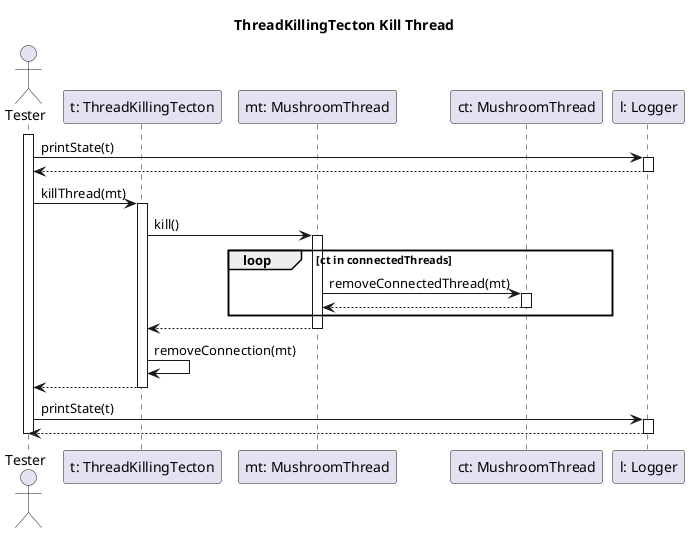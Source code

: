 @startuml threadKillingTectonKillThreadTest

title ThreadKillingTecton Kill Thread

actor "Tester" as tst
participant "t: ThreadKillingTecton" as t
participant "mt: MushroomThread" as mt
participant "ct: MushroomThread" as ct
participant "l: Logger" as l

activate tst

tst -> l: printState(t)
activate l
tst <-- l
deactivate l

tst -> t: killThread(mt)
activate t

t -> mt: kill()
activate mt

loop ct in connectedThreads
    mt -> ct: removeConnectedThread(mt)
    activate ct

    mt <-- ct
    deactivate ct
end

t <-- mt
deactivate mt

t -> t: removeConnection(mt)

tst <-- t
deactivate t

tst -> l: printState(t)
activate l
tst <-- l
deactivate l

deactivate tst

@enduml